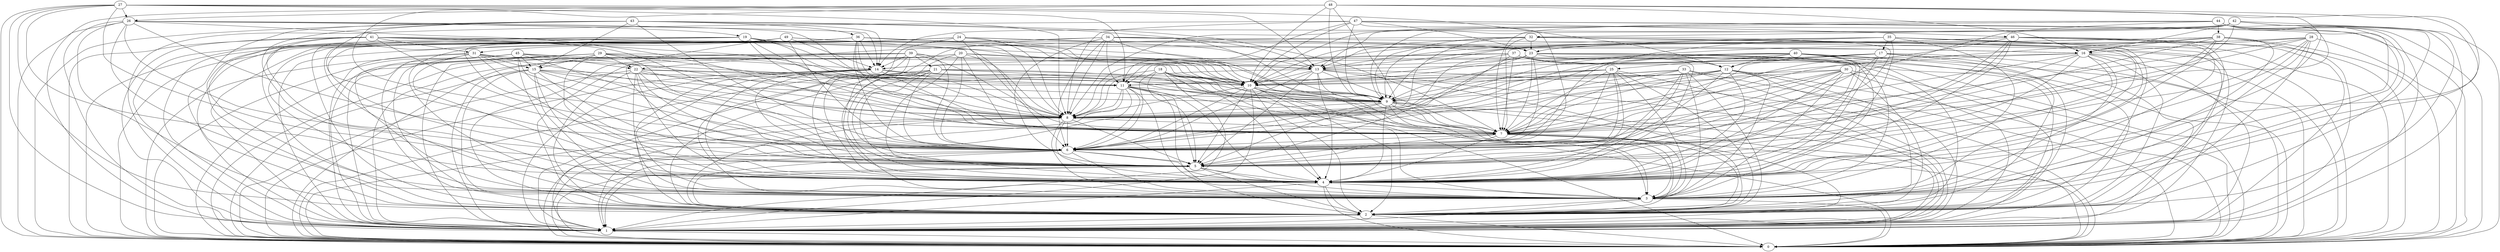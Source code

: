 /* Created by igraph 0.6.5 */
digraph {
  0;
  1;
  2;
  3;
  4;
  5;
  6;
  7;
  8;
  9;
  10;
  11;
  12;
  13;
  14;
  15;
  16;
  17;
  18;
  19;
  20;
  21;
  22;
  23;
  24;
  25;
  26;
  27;
  28;
  29;
  30;
  31;
  32;
  33;
  34;
  35;
  36;
  37;
  38;
  39;
  40;
  41;
  42;
  43;
  44;
  45;
  46;
  47;
  48;
  49;

  1 -> 0;
  2 -> 0;
  2 -> 1;
  3 -> 0;
  3 -> 1;
  3 -> 2;
  4 -> 0;
  4 -> 1;
  4 -> 2;
  4 -> 3;
  5 -> 0;
  5 -> 1;
  5 -> 2;
  5 -> 3;
  5 -> 4;
  6 -> 0;
  6 -> 1;
  6 -> 2;
  6 -> 3;
  6 -> 4;
  6 -> 5;
  7 -> 0;
  7 -> 1;
  7 -> 2;
  7 -> 3;
  7 -> 4;
  7 -> 5;
  7 -> 6;
  8 -> 0;
  8 -> 1;
  8 -> 2;
  8 -> 3;
  8 -> 4;
  8 -> 5;
  8 -> 6;
  8 -> 7;
  9 -> 0;
  9 -> 1;
  9 -> 2;
  9 -> 3;
  9 -> 4;
  9 -> 5;
  9 -> 6;
  9 -> 7;
  9 -> 8;
  10 -> 0;
  10 -> 1;
  10 -> 2;
  10 -> 3;
  10 -> 4;
  10 -> 5;
  10 -> 6;
  10 -> 7;
  10 -> 8;
  10 -> 9;
  11 -> 3;
  11 -> 8;
  11 -> 6;
  11 -> 0;
  11 -> 1;
  11 -> 2;
  11 -> 4;
  11 -> 9;
  11 -> 7;
  11 -> 5;
  12 -> 8;
  12 -> 0;
  12 -> 1;
  12 -> 2;
  12 -> 9;
  12 -> 4;
  12 -> 3;
  12 -> 10;
  12 -> 5;
  12 -> 7;
  13 -> 5;
  13 -> 9;
  13 -> 1;
  13 -> 7;
  13 -> 6;
  13 -> 8;
  13 -> 4;
  13 -> 2;
  13 -> 0;
  13 -> 10;
  14 -> 8;
  14 -> 0;
  14 -> 9;
  14 -> 2;
  14 -> 3;
  14 -> 7;
  14 -> 1;
  14 -> 5;
  14 -> 10;
  14 -> 4;
  15 -> 7;
  15 -> 4;
  15 -> 8;
  15 -> 9;
  15 -> 1;
  15 -> 2;
  15 -> 3;
  15 -> 10;
  15 -> 5;
  15 -> 0;
  16 -> 8;
  16 -> 1;
  16 -> 5;
  16 -> 2;
  16 -> 6;
  16 -> 3;
  16 -> 13;
  16 -> 4;
  16 -> 0;
  16 -> 7;
  17 -> 2;
  17 -> 12;
  17 -> 0;
  17 -> 5;
  17 -> 1;
  17 -> 7;
  17 -> 8;
  17 -> 11;
  17 -> 4;
  17 -> 9;
  18 -> 7;
  18 -> 3;
  18 -> 6;
  18 -> 0;
  18 -> 8;
  18 -> 1;
  18 -> 2;
  18 -> 5;
  18 -> 4;
  18 -> 10;
  19 -> 16;
  19 -> 6;
  19 -> 8;
  19 -> 3;
  19 -> 9;
  19 -> 1;
  19 -> 7;
  19 -> 2;
  19 -> 11;
  19 -> 10;
  20 -> 4;
  20 -> 0;
  20 -> 13;
  20 -> 2;
  20 -> 7;
  20 -> 6;
  20 -> 1;
  20 -> 5;
  20 -> 8;
  20 -> 10;
  21 -> 0;
  21 -> 6;
  21 -> 1;
  21 -> 7;
  21 -> 10;
  21 -> 3;
  21 -> 5;
  21 -> 4;
  21 -> 2;
  21 -> 9;
  22 -> 8;
  22 -> 2;
  22 -> 6;
  22 -> 3;
  22 -> 5;
  22 -> 11;
  22 -> 9;
  22 -> 10;
  22 -> 0;
  22 -> 4;
  23 -> 3;
  23 -> 12;
  23 -> 6;
  23 -> 7;
  23 -> 4;
  23 -> 0;
  23 -> 2;
  23 -> 14;
  23 -> 10;
  23 -> 8;
  24 -> 4;
  24 -> 6;
  24 -> 1;
  24 -> 8;
  24 -> 23;
  24 -> 0;
  24 -> 13;
  24 -> 9;
  24 -> 2;
  24 -> 3;
  25 -> 2;
  25 -> 3;
  25 -> 4;
  25 -> 10;
  25 -> 9;
  25 -> 6;
  25 -> 1;
  25 -> 7;
  25 -> 11;
  25 -> 5;
  26 -> 3;
  26 -> 19;
  26 -> 2;
  26 -> 7;
  26 -> 6;
  26 -> 0;
  26 -> 5;
  26 -> 1;
  26 -> 14;
  26 -> 8;
  27 -> 11;
  27 -> 26;
  27 -> 2;
  27 -> 12;
  27 -> 4;
  27 -> 0;
  27 -> 5;
  27 -> 13;
  27 -> 1;
  27 -> 8;
  28 -> 2;
  28 -> 8;
  28 -> 5;
  28 -> 3;
  28 -> 0;
  28 -> 6;
  28 -> 4;
  28 -> 7;
  28 -> 13;
  28 -> 16;
  29 -> 8;
  29 -> 15;
  29 -> 10;
  29 -> 14;
  29 -> 0;
  29 -> 4;
  29 -> 6;
  29 -> 1;
  29 -> 2;
  29 -> 22;
  30 -> 3;
  30 -> 9;
  30 -> 4;
  30 -> 6;
  30 -> 0;
  30 -> 1;
  30 -> 7;
  30 -> 11;
  30 -> 8;
  30 -> 2;
  31 -> 0;
  31 -> 4;
  31 -> 11;
  31 -> 3;
  31 -> 10;
  31 -> 5;
  31 -> 15;
  31 -> 6;
  31 -> 8;
  31 -> 1;
  32 -> 8;
  32 -> 22;
  32 -> 23;
  32 -> 9;
  32 -> 4;
  32 -> 3;
  32 -> 2;
  32 -> 5;
  32 -> 7;
  32 -> 10;
  33 -> 1;
  33 -> 7;
  33 -> 4;
  33 -> 10;
  33 -> 0;
  33 -> 5;
  33 -> 2;
  33 -> 3;
  33 -> 9;
  33 -> 6;
  34 -> 6;
  34 -> 5;
  34 -> 11;
  34 -> 8;
  34 -> 3;
  34 -> 4;
  34 -> 1;
  34 -> 23;
  34 -> 0;
  34 -> 13;
  35 -> 3;
  35 -> 9;
  35 -> 4;
  35 -> 1;
  35 -> 17;
  35 -> 2;
  35 -> 23;
  35 -> 6;
  35 -> 0;
  35 -> 13;
  36 -> 1;
  36 -> 10;
  36 -> 7;
  36 -> 4;
  36 -> 8;
  36 -> 0;
  36 -> 16;
  36 -> 9;
  36 -> 6;
  36 -> 14;
  37 -> 1;
  37 -> 8;
  37 -> 12;
  37 -> 2;
  37 -> 4;
  37 -> 0;
  37 -> 11;
  37 -> 5;
  37 -> 6;
  37 -> 7;
  38 -> 3;
  38 -> 10;
  38 -> 1;
  38 -> 7;
  38 -> 5;
  38 -> 13;
  38 -> 16;
  38 -> 4;
  38 -> 0;
  38 -> 6;
  39 -> 10;
  39 -> 3;
  39 -> 21;
  39 -> 2;
  39 -> 1;
  39 -> 4;
  39 -> 8;
  39 -> 14;
  39 -> 0;
  39 -> 6;
  40 -> 8;
  40 -> 3;
  40 -> 14;
  40 -> 4;
  40 -> 0;
  40 -> 10;
  40 -> 25;
  40 -> 1;
  40 -> 2;
  40 -> 12;
  41 -> 1;
  41 -> 31;
  41 -> 4;
  41 -> 23;
  41 -> 3;
  41 -> 6;
  41 -> 7;
  41 -> 0;
  41 -> 13;
  41 -> 9;
  42 -> 3;
  42 -> 0;
  42 -> 9;
  42 -> 16;
  42 -> 7;
  42 -> 1;
  42 -> 32;
  42 -> 13;
  42 -> 14;
  42 -> 2;
  43 -> 5;
  43 -> 14;
  43 -> 6;
  43 -> 15;
  43 -> 0;
  43 -> 9;
  43 -> 4;
  43 -> 36;
  43 -> 2;
  43 -> 7;
  44 -> 10;
  44 -> 8;
  44 -> 0;
  44 -> 2;
  44 -> 4;
  44 -> 7;
  44 -> 3;
  44 -> 6;
  44 -> 1;
  44 -> 38;
  45 -> 5;
  45 -> 2;
  45 -> 0;
  45 -> 3;
  45 -> 1;
  45 -> 6;
  45 -> 22;
  45 -> 8;
  45 -> 11;
  45 -> 15;
  46 -> 7;
  46 -> 5;
  46 -> 2;
  46 -> 23;
  46 -> 0;
  46 -> 6;
  46 -> 9;
  46 -> 3;
  46 -> 1;
  46 -> 4;
  47 -> 1;
  47 -> 0;
  47 -> 23;
  47 -> 3;
  47 -> 10;
  47 -> 8;
  47 -> 9;
  47 -> 11;
  47 -> 46;
  47 -> 6;
  48 -> 26;
  48 -> 4;
  48 -> 3;
  48 -> 16;
  48 -> 1;
  48 -> 10;
  48 -> 9;
  48 -> 6;
  48 -> 8;
  48 -> 7;
  49 -> 10;
  49 -> 31;
  49 -> 7;
  49 -> 14;
  49 -> 6;
  49 -> 5;
  49 -> 1;
  49 -> 8;
  49 -> 2;
  49 -> 3;
}
